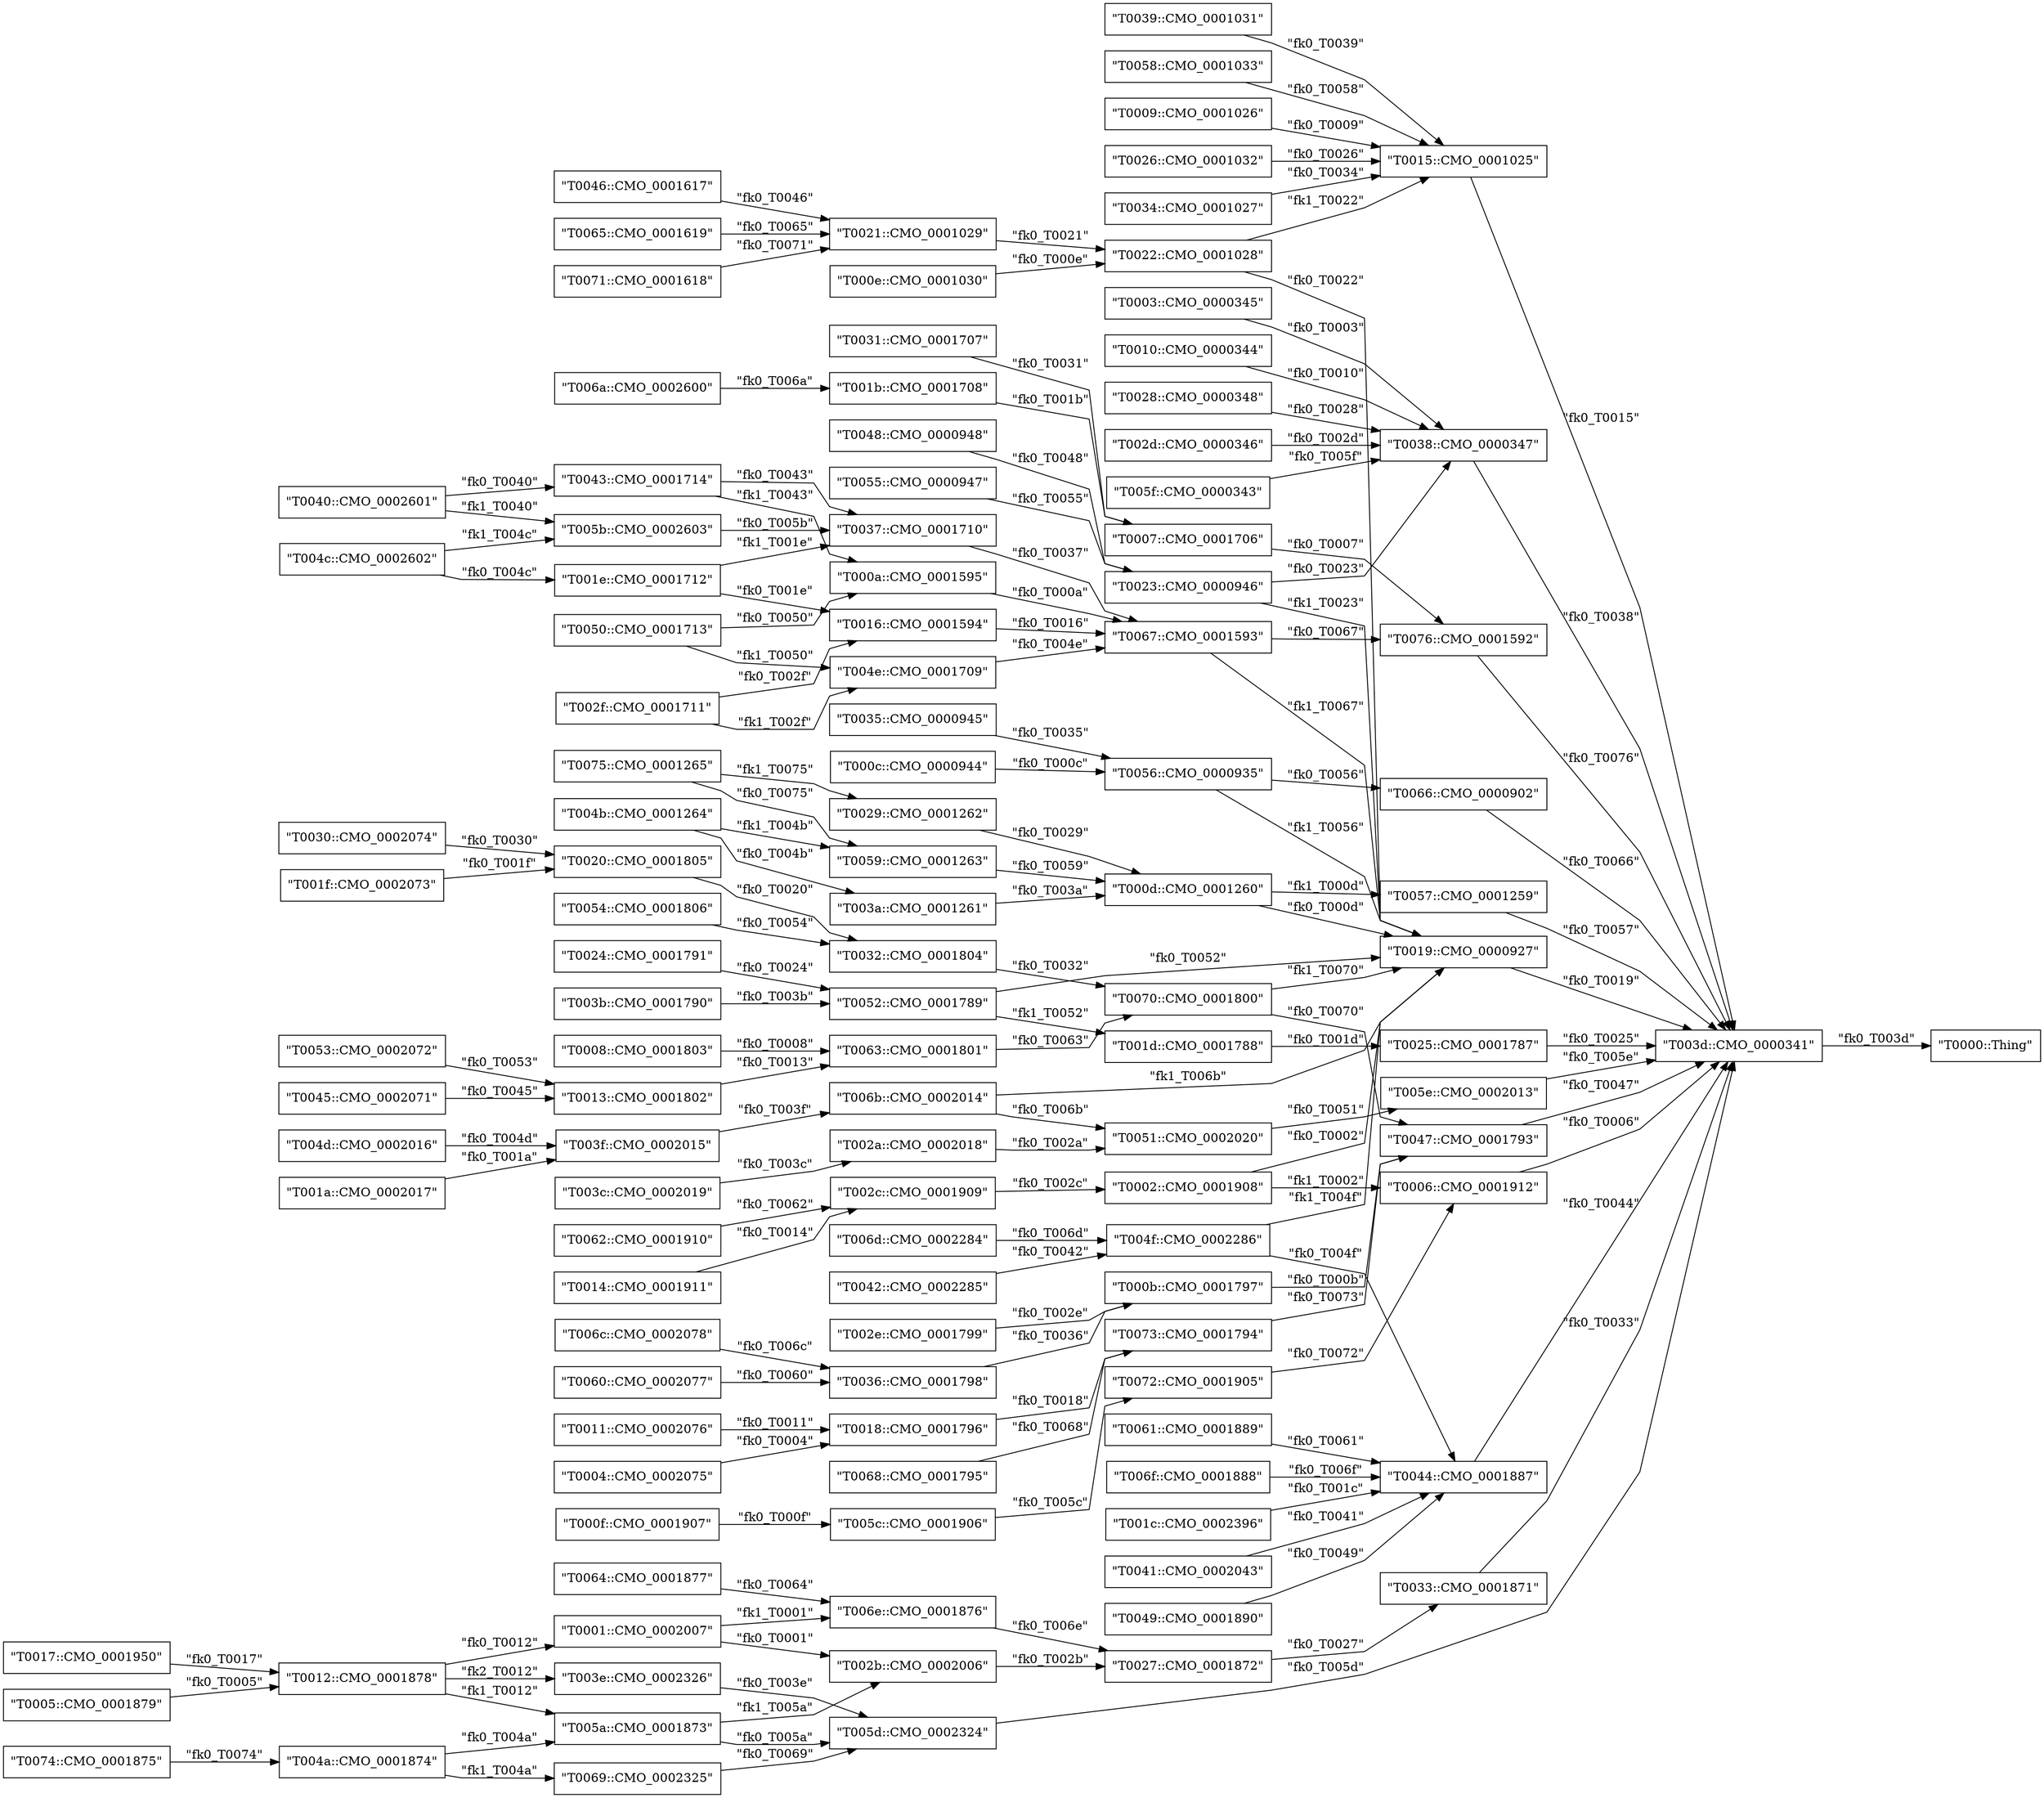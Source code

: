 strict digraph G {
  splines=polyline;
  rankdir=LR;
  "T0000::Thing" [ label="\"T0000::Thing\"" shape="box" ];
  "T0001::CMO_0002007" [ label="\"T0001::CMO_0002007\"" shape="box" ];
  "T006e::CMO_0001876" [ label="\"T006e::CMO_0001876\"" shape="box" ];
  "T002b::CMO_0002006" [ label="\"T002b::CMO_0002006\"" shape="box" ];
  "T0002::CMO_0001908" [ label="\"T0002::CMO_0001908\"" shape="box" ];
  "T0006::CMO_0001912" [ label="\"T0006::CMO_0001912\"" shape="box" ];
  "T0019::CMO_0000927" [ label="\"T0019::CMO_0000927\"" shape="box" ];
  "T0003::CMO_0000345" [ label="\"T0003::CMO_0000345\"" shape="box" ];
  "T0038::CMO_0000347" [ label="\"T0038::CMO_0000347\"" shape="box" ];
  "T0004::CMO_0002075" [ label="\"T0004::CMO_0002075\"" shape="box" ];
  "T0018::CMO_0001796" [ label="\"T0018::CMO_0001796\"" shape="box" ];
  "T0005::CMO_0001879" [ label="\"T0005::CMO_0001879\"" shape="box" ];
  "T0012::CMO_0001878" [ label="\"T0012::CMO_0001878\"" shape="box" ];
  "T003d::CMO_0000341" [ label="\"T003d::CMO_0000341\"" shape="box" ];
  "T0007::CMO_0001706" [ label="\"T0007::CMO_0001706\"" shape="box" ];
  "T0076::CMO_0001592" [ label="\"T0076::CMO_0001592\"" shape="box" ];
  "T0008::CMO_0001803" [ label="\"T0008::CMO_0001803\"" shape="box" ];
  "T0063::CMO_0001801" [ label="\"T0063::CMO_0001801\"" shape="box" ];
  "T0009::CMO_0001026" [ label="\"T0009::CMO_0001026\"" shape="box" ];
  "T0015::CMO_0001025" [ label="\"T0015::CMO_0001025\"" shape="box" ];
  "T000a::CMO_0001595" [ label="\"T000a::CMO_0001595\"" shape="box" ];
  "T0067::CMO_0001593" [ label="\"T0067::CMO_0001593\"" shape="box" ];
  "T000b::CMO_0001797" [ label="\"T000b::CMO_0001797\"" shape="box" ];
  "T0047::CMO_0001793" [ label="\"T0047::CMO_0001793\"" shape="box" ];
  "T000c::CMO_0000944" [ label="\"T000c::CMO_0000944\"" shape="box" ];
  "T0056::CMO_0000935" [ label="\"T0056::CMO_0000935\"" shape="box" ];
  "T000d::CMO_0001260" [ label="\"T000d::CMO_0001260\"" shape="box" ];
  "T0057::CMO_0001259" [ label="\"T0057::CMO_0001259\"" shape="box" ];
  "T000e::CMO_0001030" [ label="\"T000e::CMO_0001030\"" shape="box" ];
  "T0022::CMO_0001028" [ label="\"T0022::CMO_0001028\"" shape="box" ];
  "T000f::CMO_0001907" [ label="\"T000f::CMO_0001907\"" shape="box" ];
  "T005c::CMO_0001906" [ label="\"T005c::CMO_0001906\"" shape="box" ];
  "T0010::CMO_0000344" [ label="\"T0010::CMO_0000344\"" shape="box" ];
  "T0011::CMO_0002076" [ label="\"T0011::CMO_0002076\"" shape="box" ];
  "T005a::CMO_0001873" [ label="\"T005a::CMO_0001873\"" shape="box" ];
  "T003e::CMO_0002326" [ label="\"T003e::CMO_0002326\"" shape="box" ];
  "T0013::CMO_0001802" [ label="\"T0013::CMO_0001802\"" shape="box" ];
  "T0014::CMO_0001911" [ label="\"T0014::CMO_0001911\"" shape="box" ];
  "T002c::CMO_0001909" [ label="\"T002c::CMO_0001909\"" shape="box" ];
  "T0016::CMO_0001594" [ label="\"T0016::CMO_0001594\"" shape="box" ];
  "T0017::CMO_0001950" [ label="\"T0017::CMO_0001950\"" shape="box" ];
  "T0073::CMO_0001794" [ label="\"T0073::CMO_0001794\"" shape="box" ];
  "T001a::CMO_0002017" [ label="\"T001a::CMO_0002017\"" shape="box" ];
  "T003f::CMO_0002015" [ label="\"T003f::CMO_0002015\"" shape="box" ];
  "T001b::CMO_0001708" [ label="\"T001b::CMO_0001708\"" shape="box" ];
  "T001c::CMO_0002396" [ label="\"T001c::CMO_0002396\"" shape="box" ];
  "T0044::CMO_0001887" [ label="\"T0044::CMO_0001887\"" shape="box" ];
  "T001d::CMO_0001788" [ label="\"T001d::CMO_0001788\"" shape="box" ];
  "T0025::CMO_0001787" [ label="\"T0025::CMO_0001787\"" shape="box" ];
  "T001e::CMO_0001712" [ label="\"T001e::CMO_0001712\"" shape="box" ];
  "T0037::CMO_0001710" [ label="\"T0037::CMO_0001710\"" shape="box" ];
  "T001f::CMO_0002073" [ label="\"T001f::CMO_0002073\"" shape="box" ];
  "T0020::CMO_0001805" [ label="\"T0020::CMO_0001805\"" shape="box" ];
  "T0032::CMO_0001804" [ label="\"T0032::CMO_0001804\"" shape="box" ];
  "T0021::CMO_0001029" [ label="\"T0021::CMO_0001029\"" shape="box" ];
  "T0023::CMO_0000946" [ label="\"T0023::CMO_0000946\"" shape="box" ];
  "T0024::CMO_0001791" [ label="\"T0024::CMO_0001791\"" shape="box" ];
  "T0052::CMO_0001789" [ label="\"T0052::CMO_0001789\"" shape="box" ];
  "T0026::CMO_0001032" [ label="\"T0026::CMO_0001032\"" shape="box" ];
  "T0027::CMO_0001872" [ label="\"T0027::CMO_0001872\"" shape="box" ];
  "T0033::CMO_0001871" [ label="\"T0033::CMO_0001871\"" shape="box" ];
  "T0028::CMO_0000348" [ label="\"T0028::CMO_0000348\"" shape="box" ];
  "T0029::CMO_0001262" [ label="\"T0029::CMO_0001262\"" shape="box" ];
  "T002a::CMO_0002018" [ label="\"T002a::CMO_0002018\"" shape="box" ];
  "T0051::CMO_0002020" [ label="\"T0051::CMO_0002020\"" shape="box" ];
  "T002d::CMO_0000346" [ label="\"T002d::CMO_0000346\"" shape="box" ];
  "T002e::CMO_0001799" [ label="\"T002e::CMO_0001799\"" shape="box" ];
  "T002f::CMO_0001711" [ label="\"T002f::CMO_0001711\"" shape="box" ];
  "T004e::CMO_0001709" [ label="\"T004e::CMO_0001709\"" shape="box" ];
  "T0030::CMO_0002074" [ label="\"T0030::CMO_0002074\"" shape="box" ];
  "T0031::CMO_0001707" [ label="\"T0031::CMO_0001707\"" shape="box" ];
  "T0070::CMO_0001800" [ label="\"T0070::CMO_0001800\"" shape="box" ];
  "T0034::CMO_0001027" [ label="\"T0034::CMO_0001027\"" shape="box" ];
  "T0035::CMO_0000945" [ label="\"T0035::CMO_0000945\"" shape="box" ];
  "T0036::CMO_0001798" [ label="\"T0036::CMO_0001798\"" shape="box" ];
  "T0039::CMO_0001031" [ label="\"T0039::CMO_0001031\"" shape="box" ];
  "T003a::CMO_0001261" [ label="\"T003a::CMO_0001261\"" shape="box" ];
  "T003b::CMO_0001790" [ label="\"T003b::CMO_0001790\"" shape="box" ];
  "T003c::CMO_0002019" [ label="\"T003c::CMO_0002019\"" shape="box" ];
  "T005d::CMO_0002324" [ label="\"T005d::CMO_0002324\"" shape="box" ];
  "T006b::CMO_0002014" [ label="\"T006b::CMO_0002014\"" shape="box" ];
  "T0040::CMO_0002601" [ label="\"T0040::CMO_0002601\"" shape="box" ];
  "T0043::CMO_0001714" [ label="\"T0043::CMO_0001714\"" shape="box" ];
  "T005b::CMO_0002603" [ label="\"T005b::CMO_0002603\"" shape="box" ];
  "T0041::CMO_0002043" [ label="\"T0041::CMO_0002043\"" shape="box" ];
  "T0042::CMO_0002285" [ label="\"T0042::CMO_0002285\"" shape="box" ];
  "T004f::CMO_0002286" [ label="\"T004f::CMO_0002286\"" shape="box" ];
  "T0045::CMO_0002071" [ label="\"T0045::CMO_0002071\"" shape="box" ];
  "T0046::CMO_0001617" [ label="\"T0046::CMO_0001617\"" shape="box" ];
  "T0048::CMO_0000948" [ label="\"T0048::CMO_0000948\"" shape="box" ];
  "T0049::CMO_0001890" [ label="\"T0049::CMO_0001890\"" shape="box" ];
  "T004a::CMO_0001874" [ label="\"T004a::CMO_0001874\"" shape="box" ];
  "T0069::CMO_0002325" [ label="\"T0069::CMO_0002325\"" shape="box" ];
  "T004b::CMO_0001264" [ label="\"T004b::CMO_0001264\"" shape="box" ];
  "T0059::CMO_0001263" [ label="\"T0059::CMO_0001263\"" shape="box" ];
  "T004c::CMO_0002602" [ label="\"T004c::CMO_0002602\"" shape="box" ];
  "T004d::CMO_0002016" [ label="\"T004d::CMO_0002016\"" shape="box" ];
  "T0050::CMO_0001713" [ label="\"T0050::CMO_0001713\"" shape="box" ];
  "T005e::CMO_0002013" [ label="\"T005e::CMO_0002013\"" shape="box" ];
  "T0053::CMO_0002072" [ label="\"T0053::CMO_0002072\"" shape="box" ];
  "T0054::CMO_0001806" [ label="\"T0054::CMO_0001806\"" shape="box" ];
  "T0055::CMO_0000947" [ label="\"T0055::CMO_0000947\"" shape="box" ];
  "T0066::CMO_0000902" [ label="\"T0066::CMO_0000902\"" shape="box" ];
  "T0058::CMO_0001033" [ label="\"T0058::CMO_0001033\"" shape="box" ];
  "T0072::CMO_0001905" [ label="\"T0072::CMO_0001905\"" shape="box" ];
  "T005f::CMO_0000343" [ label="\"T005f::CMO_0000343\"" shape="box" ];
  "T0060::CMO_0002077" [ label="\"T0060::CMO_0002077\"" shape="box" ];
  "T0061::CMO_0001889" [ label="\"T0061::CMO_0001889\"" shape="box" ];
  "T0062::CMO_0001910" [ label="\"T0062::CMO_0001910\"" shape="box" ];
  "T0064::CMO_0001877" [ label="\"T0064::CMO_0001877\"" shape="box" ];
  "T0065::CMO_0001619" [ label="\"T0065::CMO_0001619\"" shape="box" ];
  "T0068::CMO_0001795" [ label="\"T0068::CMO_0001795\"" shape="box" ];
  "T006a::CMO_0002600" [ label="\"T006a::CMO_0002600\"" shape="box" ];
  "T006c::CMO_0002078" [ label="\"T006c::CMO_0002078\"" shape="box" ];
  "T006d::CMO_0002284" [ label="\"T006d::CMO_0002284\"" shape="box" ];
  "T006f::CMO_0001888" [ label="\"T006f::CMO_0001888\"" shape="box" ];
  "T0071::CMO_0001618" [ label="\"T0071::CMO_0001618\"" shape="box" ];
  "T0074::CMO_0001875" [ label="\"T0074::CMO_0001875\"" shape="box" ];
  "T0075::CMO_0001265" [ label="\"T0075::CMO_0001265\"" shape="box" ];
  "T0001::CMO_0002007" -> "T006e::CMO_0001876" [ label="\"fk1_T0001\"" ];
  "T0001::CMO_0002007" -> "T002b::CMO_0002006" [ label="\"fk0_T0001\"" ];
  "T0002::CMO_0001908" -> "T0006::CMO_0001912" [ label="\"fk1_T0002\"" ];
  "T0002::CMO_0001908" -> "T0019::CMO_0000927" [ label="\"fk0_T0002\"" ];
  "T0003::CMO_0000345" -> "T0038::CMO_0000347" [ label="\"fk0_T0003\"" ];
  "T0004::CMO_0002075" -> "T0018::CMO_0001796" [ label="\"fk0_T0004\"" ];
  "T0005::CMO_0001879" -> "T0012::CMO_0001878" [ label="\"fk0_T0005\"" ];
  "T0006::CMO_0001912" -> "T003d::CMO_0000341" [ label="\"fk0_T0006\"" ];
  "T0007::CMO_0001706" -> "T0076::CMO_0001592" [ label="\"fk0_T0007\"" ];
  "T0008::CMO_0001803" -> "T0063::CMO_0001801" [ label="\"fk0_T0008\"" ];
  "T0009::CMO_0001026" -> "T0015::CMO_0001025" [ label="\"fk0_T0009\"" ];
  "T000a::CMO_0001595" -> "T0067::CMO_0001593" [ label="\"fk0_T000a\"" ];
  "T000b::CMO_0001797" -> "T0047::CMO_0001793" [ label="\"fk0_T000b\"" ];
  "T000c::CMO_0000944" -> "T0056::CMO_0000935" [ label="\"fk0_T000c\"" ];
  "T000d::CMO_0001260" -> "T0019::CMO_0000927" [ label="\"fk0_T000d\"" ];
  "T000d::CMO_0001260" -> "T0057::CMO_0001259" [ label="\"fk1_T000d\"" ];
  "T000e::CMO_0001030" -> "T0022::CMO_0001028" [ label="\"fk0_T000e\"" ];
  "T000f::CMO_0001907" -> "T005c::CMO_0001906" [ label="\"fk0_T000f\"" ];
  "T0010::CMO_0000344" -> "T0038::CMO_0000347" [ label="\"fk0_T0010\"" ];
  "T0011::CMO_0002076" -> "T0018::CMO_0001796" [ label="\"fk0_T0011\"" ];
  "T0012::CMO_0001878" -> "T005a::CMO_0001873" [ label="\"fk1_T0012\"" ];
  "T0012::CMO_0001878" -> "T003e::CMO_0002326" [ label="\"fk2_T0012\"" ];
  "T0012::CMO_0001878" -> "T0001::CMO_0002007" [ label="\"fk0_T0012\"" ];
  "T0013::CMO_0001802" -> "T0063::CMO_0001801" [ label="\"fk0_T0013\"" ];
  "T0014::CMO_0001911" -> "T002c::CMO_0001909" [ label="\"fk0_T0014\"" ];
  "T0015::CMO_0001025" -> "T003d::CMO_0000341" [ label="\"fk0_T0015\"" ];
  "T0016::CMO_0001594" -> "T0067::CMO_0001593" [ label="\"fk0_T0016\"" ];
  "T0017::CMO_0001950" -> "T0012::CMO_0001878" [ label="\"fk0_T0017\"" ];
  "T0018::CMO_0001796" -> "T0073::CMO_0001794" [ label="\"fk0_T0018\"" ];
  "T0019::CMO_0000927" -> "T003d::CMO_0000341" [ label="\"fk0_T0019\"" ];
  "T001a::CMO_0002017" -> "T003f::CMO_0002015" [ label="\"fk0_T001a\"" ];
  "T001b::CMO_0001708" -> "T0007::CMO_0001706" [ label="\"fk0_T001b\"" ];
  "T001c::CMO_0002396" -> "T0044::CMO_0001887" [ label="\"fk0_T001c\"" ];
  "T001d::CMO_0001788" -> "T0025::CMO_0001787" [ label="\"fk0_T001d\"" ];
  "T001e::CMO_0001712" -> "T0016::CMO_0001594" [ label="\"fk0_T001e\"" ];
  "T001e::CMO_0001712" -> "T0037::CMO_0001710" [ label="\"fk1_T001e\"" ];
  "T001f::CMO_0002073" -> "T0020::CMO_0001805" [ label="\"fk0_T001f\"" ];
  "T0020::CMO_0001805" -> "T0032::CMO_0001804" [ label="\"fk0_T0020\"" ];
  "T0021::CMO_0001029" -> "T0022::CMO_0001028" [ label="\"fk0_T0021\"" ];
  "T0022::CMO_0001028" -> "T0019::CMO_0000927" [ label="\"fk0_T0022\"" ];
  "T0022::CMO_0001028" -> "T0015::CMO_0001025" [ label="\"fk1_T0022\"" ];
  "T0023::CMO_0000946" -> "T0019::CMO_0000927" [ label="\"fk1_T0023\"" ];
  "T0023::CMO_0000946" -> "T0038::CMO_0000347" [ label="\"fk0_T0023\"" ];
  "T0024::CMO_0001791" -> "T0052::CMO_0001789" [ label="\"fk0_T0024\"" ];
  "T0025::CMO_0001787" -> "T003d::CMO_0000341" [ label="\"fk0_T0025\"" ];
  "T0026::CMO_0001032" -> "T0015::CMO_0001025" [ label="\"fk0_T0026\"" ];
  "T0027::CMO_0001872" -> "T0033::CMO_0001871" [ label="\"fk0_T0027\"" ];
  "T0028::CMO_0000348" -> "T0038::CMO_0000347" [ label="\"fk0_T0028\"" ];
  "T0029::CMO_0001262" -> "T000d::CMO_0001260" [ label="\"fk0_T0029\"" ];
  "T002a::CMO_0002018" -> "T0051::CMO_0002020" [ label="\"fk0_T002a\"" ];
  "T002b::CMO_0002006" -> "T0027::CMO_0001872" [ label="\"fk0_T002b\"" ];
  "T002c::CMO_0001909" -> "T0002::CMO_0001908" [ label="\"fk0_T002c\"" ];
  "T002d::CMO_0000346" -> "T0038::CMO_0000347" [ label="\"fk0_T002d\"" ];
  "T002e::CMO_0001799" -> "T000b::CMO_0001797" [ label="\"fk0_T002e\"" ];
  "T002f::CMO_0001711" -> "T0016::CMO_0001594" [ label="\"fk0_T002f\"" ];
  "T002f::CMO_0001711" -> "T004e::CMO_0001709" [ label="\"fk1_T002f\"" ];
  "T0030::CMO_0002074" -> "T0020::CMO_0001805" [ label="\"fk0_T0030\"" ];
  "T0031::CMO_0001707" -> "T0007::CMO_0001706" [ label="\"fk0_T0031\"" ];
  "T0032::CMO_0001804" -> "T0070::CMO_0001800" [ label="\"fk0_T0032\"" ];
  "T0033::CMO_0001871" -> "T003d::CMO_0000341" [ label="\"fk0_T0033\"" ];
  "T0034::CMO_0001027" -> "T0015::CMO_0001025" [ label="\"fk0_T0034\"" ];
  "T0035::CMO_0000945" -> "T0056::CMO_0000935" [ label="\"fk0_T0035\"" ];
  "T0036::CMO_0001798" -> "T000b::CMO_0001797" [ label="\"fk0_T0036\"" ];
  "T0037::CMO_0001710" -> "T0067::CMO_0001593" [ label="\"fk0_T0037\"" ];
  "T0038::CMO_0000347" -> "T003d::CMO_0000341" [ label="\"fk0_T0038\"" ];
  "T0039::CMO_0001031" -> "T0015::CMO_0001025" [ label="\"fk0_T0039\"" ];
  "T003a::CMO_0001261" -> "T000d::CMO_0001260" [ label="\"fk0_T003a\"" ];
  "T003b::CMO_0001790" -> "T0052::CMO_0001789" [ label="\"fk0_T003b\"" ];
  "T003c::CMO_0002019" -> "T002a::CMO_0002018" [ label="\"fk0_T003c\"" ];
  "T003d::CMO_0000341" -> "T0000::Thing" [ label="\"fk0_T003d\"" ];
  "T003e::CMO_0002326" -> "T005d::CMO_0002324" [ label="\"fk0_T003e\"" ];
  "T003f::CMO_0002015" -> "T006b::CMO_0002014" [ label="\"fk0_T003f\"" ];
  "T0040::CMO_0002601" -> "T0043::CMO_0001714" [ label="\"fk0_T0040\"" ];
  "T0040::CMO_0002601" -> "T005b::CMO_0002603" [ label="\"fk1_T0040\"" ];
  "T0041::CMO_0002043" -> "T0044::CMO_0001887" [ label="\"fk0_T0041\"" ];
  "T0042::CMO_0002285" -> "T004f::CMO_0002286" [ label="\"fk0_T0042\"" ];
  "T0043::CMO_0001714" -> "T0037::CMO_0001710" [ label="\"fk0_T0043\"" ];
  "T0043::CMO_0001714" -> "T000a::CMO_0001595" [ label="\"fk1_T0043\"" ];
  "T0044::CMO_0001887" -> "T003d::CMO_0000341" [ label="\"fk0_T0044\"" ];
  "T0045::CMO_0002071" -> "T0013::CMO_0001802" [ label="\"fk0_T0045\"" ];
  "T0046::CMO_0001617" -> "T0021::CMO_0001029" [ label="\"fk0_T0046\"" ];
  "T0047::CMO_0001793" -> "T003d::CMO_0000341" [ label="\"fk0_T0047\"" ];
  "T0048::CMO_0000948" -> "T0023::CMO_0000946" [ label="\"fk0_T0048\"" ];
  "T0049::CMO_0001890" -> "T0044::CMO_0001887" [ label="\"fk0_T0049\"" ];
  "T004a::CMO_0001874" -> "T0069::CMO_0002325" [ label="\"fk1_T004a\"" ];
  "T004a::CMO_0001874" -> "T005a::CMO_0001873" [ label="\"fk0_T004a\"" ];
  "T004b::CMO_0001264" -> "T003a::CMO_0001261" [ label="\"fk0_T004b\"" ];
  "T004b::CMO_0001264" -> "T0059::CMO_0001263" [ label="\"fk1_T004b\"" ];
  "T004c::CMO_0002602" -> "T005b::CMO_0002603" [ label="\"fk1_T004c\"" ];
  "T004c::CMO_0002602" -> "T001e::CMO_0001712" [ label="\"fk0_T004c\"" ];
  "T004d::CMO_0002016" -> "T003f::CMO_0002015" [ label="\"fk0_T004d\"" ];
  "T004e::CMO_0001709" -> "T0067::CMO_0001593" [ label="\"fk0_T004e\"" ];
  "T004f::CMO_0002286" -> "T0044::CMO_0001887" [ label="\"fk0_T004f\"" ];
  "T004f::CMO_0002286" -> "T0019::CMO_0000927" [ label="\"fk1_T004f\"" ];
  "T0050::CMO_0001713" -> "T000a::CMO_0001595" [ label="\"fk0_T0050\"" ];
  "T0050::CMO_0001713" -> "T004e::CMO_0001709" [ label="\"fk1_T0050\"" ];
  "T0051::CMO_0002020" -> "T005e::CMO_0002013" [ label="\"fk0_T0051\"" ];
  "T0052::CMO_0001789" -> "T001d::CMO_0001788" [ label="\"fk1_T0052\"" ];
  "T0052::CMO_0001789" -> "T0019::CMO_0000927" [ label="\"fk0_T0052\"" ];
  "T0053::CMO_0002072" -> "T0013::CMO_0001802" [ label="\"fk0_T0053\"" ];
  "T0054::CMO_0001806" -> "T0032::CMO_0001804" [ label="\"fk0_T0054\"" ];
  "T0055::CMO_0000947" -> "T0023::CMO_0000946" [ label="\"fk0_T0055\"" ];
  "T0056::CMO_0000935" -> "T0019::CMO_0000927" [ label="\"fk1_T0056\"" ];
  "T0056::CMO_0000935" -> "T0066::CMO_0000902" [ label="\"fk0_T0056\"" ];
  "T0057::CMO_0001259" -> "T003d::CMO_0000341" [ label="\"fk0_T0057\"" ];
  "T0058::CMO_0001033" -> "T0015::CMO_0001025" [ label="\"fk0_T0058\"" ];
  "T0059::CMO_0001263" -> "T000d::CMO_0001260" [ label="\"fk0_T0059\"" ];
  "T005a::CMO_0001873" -> "T002b::CMO_0002006" [ label="\"fk1_T005a\"" ];
  "T005a::CMO_0001873" -> "T005d::CMO_0002324" [ label="\"fk0_T005a\"" ];
  "T005b::CMO_0002603" -> "T0037::CMO_0001710" [ label="\"fk0_T005b\"" ];
  "T005c::CMO_0001906" -> "T0072::CMO_0001905" [ label="\"fk0_T005c\"" ];
  "T005d::CMO_0002324" -> "T003d::CMO_0000341" [ label="\"fk0_T005d\"" ];
  "T005e::CMO_0002013" -> "T003d::CMO_0000341" [ label="\"fk0_T005e\"" ];
  "T005f::CMO_0000343" -> "T0038::CMO_0000347" [ label="\"fk0_T005f\"" ];
  "T0060::CMO_0002077" -> "T0036::CMO_0001798" [ label="\"fk0_T0060\"" ];
  "T0061::CMO_0001889" -> "T0044::CMO_0001887" [ label="\"fk0_T0061\"" ];
  "T0062::CMO_0001910" -> "T002c::CMO_0001909" [ label="\"fk0_T0062\"" ];
  "T0063::CMO_0001801" -> "T0070::CMO_0001800" [ label="\"fk0_T0063\"" ];
  "T0064::CMO_0001877" -> "T006e::CMO_0001876" [ label="\"fk0_T0064\"" ];
  "T0065::CMO_0001619" -> "T0021::CMO_0001029" [ label="\"fk0_T0065\"" ];
  "T0066::CMO_0000902" -> "T003d::CMO_0000341" [ label="\"fk0_T0066\"" ];
  "T0067::CMO_0001593" -> "T0019::CMO_0000927" [ label="\"fk1_T0067\"" ];
  "T0067::CMO_0001593" -> "T0076::CMO_0001592" [ label="\"fk0_T0067\"" ];
  "T0068::CMO_0001795" -> "T0073::CMO_0001794" [ label="\"fk0_T0068\"" ];
  "T0069::CMO_0002325" -> "T005d::CMO_0002324" [ label="\"fk0_T0069\"" ];
  "T006a::CMO_0002600" -> "T001b::CMO_0001708" [ label="\"fk0_T006a\"" ];
  "T006b::CMO_0002014" -> "T0019::CMO_0000927" [ label="\"fk1_T006b\"" ];
  "T006b::CMO_0002014" -> "T0051::CMO_0002020" [ label="\"fk0_T006b\"" ];
  "T006c::CMO_0002078" -> "T0036::CMO_0001798" [ label="\"fk0_T006c\"" ];
  "T006d::CMO_0002284" -> "T004f::CMO_0002286" [ label="\"fk0_T006d\"" ];
  "T006e::CMO_0001876" -> "T0027::CMO_0001872" [ label="\"fk0_T006e\"" ];
  "T006f::CMO_0001888" -> "T0044::CMO_0001887" [ label="\"fk0_T006f\"" ];
  "T0070::CMO_0001800" -> "T0047::CMO_0001793" [ label="\"fk0_T0070\"" ];
  "T0070::CMO_0001800" -> "T0019::CMO_0000927" [ label="\"fk1_T0070\"" ];
  "T0071::CMO_0001618" -> "T0021::CMO_0001029" [ label="\"fk0_T0071\"" ];
  "T0072::CMO_0001905" -> "T0006::CMO_0001912" [ label="\"fk0_T0072\"" ];
  "T0073::CMO_0001794" -> "T0047::CMO_0001793" [ label="\"fk0_T0073\"" ];
  "T0074::CMO_0001875" -> "T004a::CMO_0001874" [ label="\"fk0_T0074\"" ];
  "T0075::CMO_0001265" -> "T0059::CMO_0001263" [ label="\"fk0_T0075\"" ];
  "T0075::CMO_0001265" -> "T0029::CMO_0001262" [ label="\"fk1_T0075\"" ];
  "T0076::CMO_0001592" -> "T003d::CMO_0000341" [ label="\"fk0_T0076\"" ];
}
